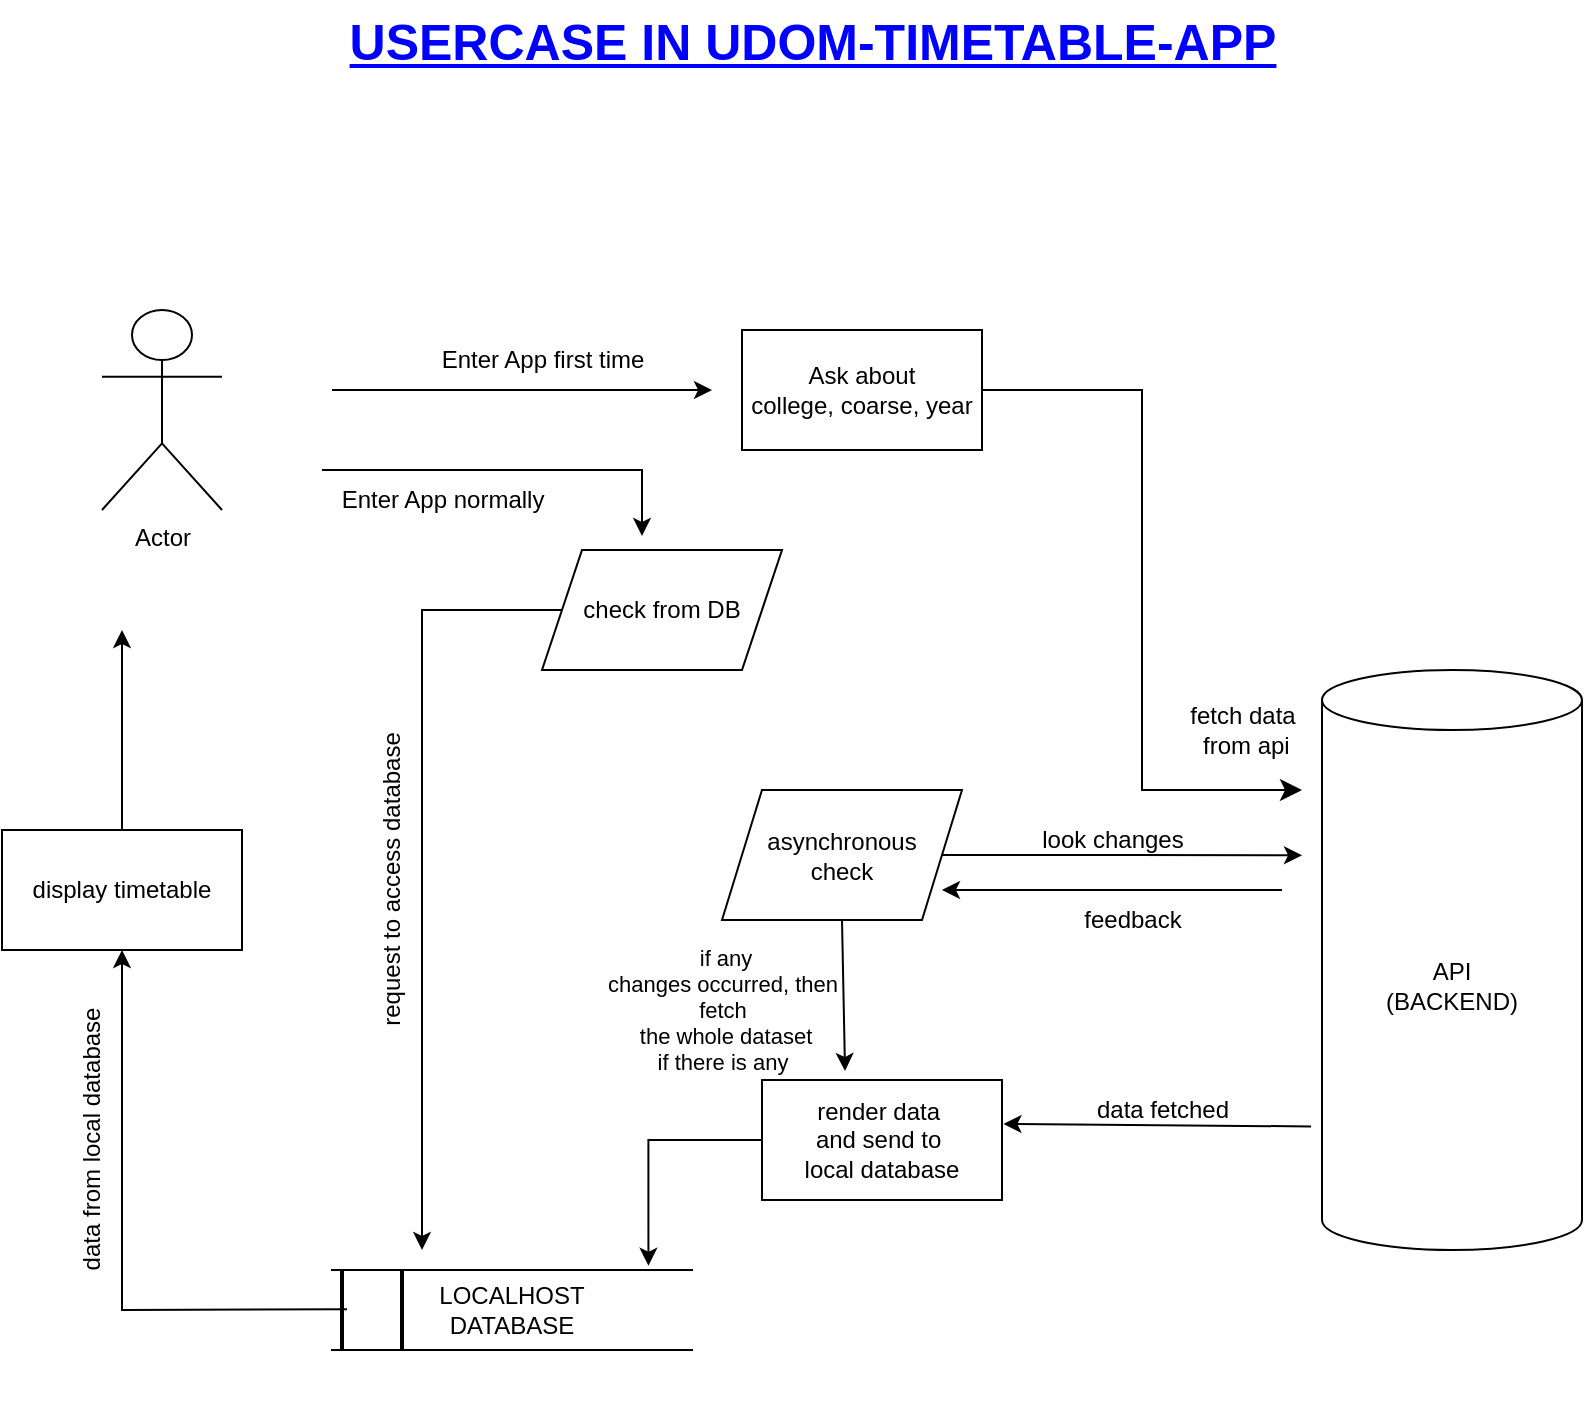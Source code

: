 <mxfile version="24.2.7" type="device">
  <diagram name="Page-1" id="sAeARjEisC57MULs9gea">
    <mxGraphModel dx="1600" dy="885" grid="1" gridSize="10" guides="1" tooltips="1" connect="1" arrows="1" fold="1" page="1" pageScale="1" pageWidth="850" pageHeight="1100" math="0" shadow="0">
      <root>
        <mxCell id="0" />
        <mxCell id="1" parent="0" />
        <mxCell id="SumU2cUbZqGHT67t2i9s-39" value="USERCASE IN UDOM-TIMETABLE-APP" style="text;html=1;align=center;verticalAlign=middle;resizable=0;points=[];autosize=1;strokeColor=none;fillColor=none;fontStyle=5;fontSize=25;fontColor=#0000ff;" vertex="1" parent="1">
          <mxGeometry x="195" y="5" width="480" height="40" as="geometry" />
        </mxCell>
        <mxCell id="SumU2cUbZqGHT67t2i9s-44" value="Actor" style="shape=umlActor;verticalLabelPosition=bottom;verticalAlign=top;html=1;outlineConnect=0;" vertex="1" parent="1">
          <mxGeometry x="80" y="160" width="60" height="100" as="geometry" />
        </mxCell>
        <mxCell id="SumU2cUbZqGHT67t2i9s-46" value="Ask about&lt;div&gt;college, coarse, year&lt;/div&gt;" style="rounded=0;whiteSpace=wrap;html=1;" vertex="1" parent="1">
          <mxGeometry x="400" y="170" width="120" height="60" as="geometry" />
        </mxCell>
        <mxCell id="SumU2cUbZqGHT67t2i9s-49" value="" style="endArrow=classic;html=1;rounded=0;" edge="1" parent="1">
          <mxGeometry width="50" height="50" relative="1" as="geometry">
            <mxPoint x="195" y="200" as="sourcePoint" />
            <mxPoint x="385" y="200" as="targetPoint" />
          </mxGeometry>
        </mxCell>
        <mxCell id="SumU2cUbZqGHT67t2i9s-50" value="Enter App first time" style="text;html=1;align=center;verticalAlign=middle;resizable=0;points=[];autosize=1;strokeColor=none;fillColor=none;" vertex="1" parent="1">
          <mxGeometry x="240" y="170" width="120" height="30" as="geometry" />
        </mxCell>
        <mxCell id="SumU2cUbZqGHT67t2i9s-51" value="API&lt;div&gt;(BACKEND)&lt;/div&gt;" style="shape=cylinder3;whiteSpace=wrap;html=1;boundedLbl=1;backgroundOutline=1;size=15;" vertex="1" parent="1">
          <mxGeometry x="690" y="340" width="130" height="290" as="geometry" />
        </mxCell>
        <mxCell id="SumU2cUbZqGHT67t2i9s-52" value="LOCALHOST&lt;div&gt;DATABASE&lt;/div&gt;" style="shape=partialRectangle;whiteSpace=wrap;html=1;left=0;right=0;fillColor=none;" vertex="1" parent="1">
          <mxGeometry x="195" y="640" width="180" height="40" as="geometry" />
        </mxCell>
        <mxCell id="SumU2cUbZqGHT67t2i9s-55" value="" style="line;strokeWidth=2;direction=south;html=1;" vertex="1" parent="1">
          <mxGeometry x="225" y="640" width="10" height="40" as="geometry" />
        </mxCell>
        <mxCell id="SumU2cUbZqGHT67t2i9s-56" value="" style="line;strokeWidth=2;direction=south;html=1;" vertex="1" parent="1">
          <mxGeometry x="195" y="640" width="10" height="40" as="geometry" />
        </mxCell>
        <mxCell id="SumU2cUbZqGHT67t2i9s-57" value="" style="edgeStyle=elbowEdgeStyle;elbow=horizontal;endArrow=classic;html=1;curved=0;rounded=0;endSize=8;startSize=8;exitX=1;exitY=0.5;exitDx=0;exitDy=0;" edge="1" parent="1" source="SumU2cUbZqGHT67t2i9s-46">
          <mxGeometry width="50" height="50" relative="1" as="geometry">
            <mxPoint x="560" y="260" as="sourcePoint" />
            <mxPoint x="680" y="400" as="targetPoint" />
          </mxGeometry>
        </mxCell>
        <mxCell id="SumU2cUbZqGHT67t2i9s-59" value="fetch data&lt;div&gt;&amp;nbsp;from api&lt;/div&gt;" style="text;html=1;align=center;verticalAlign=middle;resizable=0;points=[];autosize=1;strokeColor=none;fillColor=none;rotation=0;" vertex="1" parent="1">
          <mxGeometry x="610" y="350" width="80" height="40" as="geometry" />
        </mxCell>
        <mxCell id="SumU2cUbZqGHT67t2i9s-60" value="render data&amp;nbsp;&lt;div&gt;and send to&amp;nbsp;&lt;/div&gt;&lt;div&gt;local database&lt;/div&gt;" style="rounded=0;whiteSpace=wrap;html=1;" vertex="1" parent="1">
          <mxGeometry x="410" y="545" width="120" height="60" as="geometry" />
        </mxCell>
        <mxCell id="SumU2cUbZqGHT67t2i9s-61" value="" style="endArrow=classic;html=1;rounded=0;entryX=1.006;entryY=0.366;entryDx=0;entryDy=0;entryPerimeter=0;exitX=-0.042;exitY=0.787;exitDx=0;exitDy=0;exitPerimeter=0;" edge="1" parent="1" source="SumU2cUbZqGHT67t2i9s-51" target="SumU2cUbZqGHT67t2i9s-60">
          <mxGeometry width="50" height="50" relative="1" as="geometry">
            <mxPoint x="680" y="540" as="sourcePoint" />
            <mxPoint x="590" y="410" as="targetPoint" />
          </mxGeometry>
        </mxCell>
        <mxCell id="SumU2cUbZqGHT67t2i9s-64" value="" style="endArrow=classic;html=1;rounded=0;exitX=0;exitY=0;exitDx=0;exitDy=0;exitPerimeter=0;" edge="1" parent="1" source="SumU2cUbZqGHT67t2i9s-65">
          <mxGeometry width="50" height="50" relative="1" as="geometry">
            <mxPoint x="153" y="240" as="sourcePoint" />
            <mxPoint x="350" y="273" as="targetPoint" />
            <Array as="points">
              <mxPoint x="350" y="240" />
            </Array>
          </mxGeometry>
        </mxCell>
        <mxCell id="SumU2cUbZqGHT67t2i9s-65" value="Enter App normally" style="text;html=1;align=center;verticalAlign=middle;resizable=0;points=[];autosize=1;strokeColor=none;fillColor=none;rotation=0;" vertex="1" parent="1">
          <mxGeometry x="190" y="240" width="120" height="30" as="geometry" />
        </mxCell>
        <mxCell id="SumU2cUbZqGHT67t2i9s-66" value="check from DB" style="shape=parallelogram;perimeter=parallelogramPerimeter;whiteSpace=wrap;html=1;fixedSize=1;" vertex="1" parent="1">
          <mxGeometry x="300" y="280" width="120" height="60" as="geometry" />
        </mxCell>
        <mxCell id="SumU2cUbZqGHT67t2i9s-67" value="" style="endArrow=classic;html=1;rounded=0;exitX=0;exitY=0.5;exitDx=0;exitDy=0;" edge="1" parent="1" source="SumU2cUbZqGHT67t2i9s-66">
          <mxGeometry width="50" height="50" relative="1" as="geometry">
            <mxPoint x="110" y="480" as="sourcePoint" />
            <mxPoint x="240" y="630" as="targetPoint" />
            <Array as="points">
              <mxPoint x="240" y="310" />
            </Array>
          </mxGeometry>
        </mxCell>
        <mxCell id="SumU2cUbZqGHT67t2i9s-68" value="request to access database" style="text;html=1;align=center;verticalAlign=middle;resizable=0;points=[];autosize=1;strokeColor=none;fillColor=none;rotation=-90;" vertex="1" parent="1">
          <mxGeometry x="140" y="430" width="170" height="30" as="geometry" />
        </mxCell>
        <mxCell id="SumU2cUbZqGHT67t2i9s-69" value="" style="endArrow=classic;html=1;rounded=0;exitX=0.49;exitY=0.248;exitDx=0;exitDy=0;exitPerimeter=0;" edge="1" parent="1" source="SumU2cUbZqGHT67t2i9s-56">
          <mxGeometry width="50" height="50" relative="1" as="geometry">
            <mxPoint x="410" y="510" as="sourcePoint" />
            <mxPoint x="90" y="480" as="targetPoint" />
            <Array as="points">
              <mxPoint x="90" y="660" />
            </Array>
          </mxGeometry>
        </mxCell>
        <mxCell id="SumU2cUbZqGHT67t2i9s-70" value="display timetable" style="rounded=0;whiteSpace=wrap;html=1;" vertex="1" parent="1">
          <mxGeometry x="30" y="420" width="120" height="60" as="geometry" />
        </mxCell>
        <mxCell id="SumU2cUbZqGHT67t2i9s-71" value="" style="endArrow=classic;html=1;rounded=0;exitX=0.5;exitY=0;exitDx=0;exitDy=0;" edge="1" parent="1" source="SumU2cUbZqGHT67t2i9s-70">
          <mxGeometry width="50" height="50" relative="1" as="geometry">
            <mxPoint x="90" y="410" as="sourcePoint" />
            <mxPoint x="90" y="320" as="targetPoint" />
          </mxGeometry>
        </mxCell>
        <mxCell id="SumU2cUbZqGHT67t2i9s-72" value="data from local database" style="text;html=1;align=center;verticalAlign=middle;resizable=0;points=[];autosize=1;strokeColor=none;fillColor=none;rotation=-90;" vertex="1" parent="1">
          <mxGeometry y="560" width="150" height="30" as="geometry" />
        </mxCell>
        <mxCell id="SumU2cUbZqGHT67t2i9s-73" style="edgeStyle=orthogonalEdgeStyle;rounded=0;orthogonalLoop=1;jettySize=auto;html=1;entryX=0.879;entryY=-0.053;entryDx=0;entryDy=0;entryPerimeter=0;" edge="1" parent="1" source="SumU2cUbZqGHT67t2i9s-60" target="SumU2cUbZqGHT67t2i9s-52">
          <mxGeometry relative="1" as="geometry" />
        </mxCell>
        <mxCell id="SumU2cUbZqGHT67t2i9s-75" style="edgeStyle=orthogonalEdgeStyle;rounded=0;orthogonalLoop=1;jettySize=auto;html=1;exitX=1;exitY=0.5;exitDx=0;exitDy=0;" edge="1" parent="1" source="SumU2cUbZqGHT67t2i9s-74">
          <mxGeometry relative="1" as="geometry">
            <mxPoint x="680" y="432.652" as="targetPoint" />
          </mxGeometry>
        </mxCell>
        <mxCell id="SumU2cUbZqGHT67t2i9s-74" value="asynchronous&lt;div&gt;check&lt;br&gt;&lt;/div&gt;" style="shape=parallelogram;perimeter=parallelogramPerimeter;whiteSpace=wrap;html=1;fixedSize=1;" vertex="1" parent="1">
          <mxGeometry x="390" y="400" width="120" height="65" as="geometry" />
        </mxCell>
        <mxCell id="SumU2cUbZqGHT67t2i9s-76" value="look changes" style="text;html=1;align=center;verticalAlign=middle;resizable=0;points=[];autosize=1;strokeColor=none;fillColor=none;" vertex="1" parent="1">
          <mxGeometry x="540" y="410" width="90" height="30" as="geometry" />
        </mxCell>
        <mxCell id="SumU2cUbZqGHT67t2i9s-77" value="data fetched" style="text;html=1;align=center;verticalAlign=middle;resizable=0;points=[];autosize=1;strokeColor=none;fillColor=none;" vertex="1" parent="1">
          <mxGeometry x="565" y="545" width="90" height="30" as="geometry" />
        </mxCell>
        <mxCell id="SumU2cUbZqGHT67t2i9s-81" value="" style="endArrow=classic;html=1;rounded=0;entryX=0.958;entryY=0.659;entryDx=0;entryDy=0;entryPerimeter=0;" edge="1" parent="1">
          <mxGeometry width="50" height="50" relative="1" as="geometry">
            <mxPoint x="670" y="450" as="sourcePoint" />
            <mxPoint x="499.98" y="449.995" as="targetPoint" />
          </mxGeometry>
        </mxCell>
        <mxCell id="SumU2cUbZqGHT67t2i9s-82" value="feedback" style="text;html=1;align=center;verticalAlign=middle;resizable=0;points=[];autosize=1;strokeColor=none;fillColor=none;" vertex="1" parent="1">
          <mxGeometry x="560" y="450" width="70" height="30" as="geometry" />
        </mxCell>
        <mxCell id="SumU2cUbZqGHT67t2i9s-84" value="" style="endArrow=classic;html=1;rounded=0;exitX=0.5;exitY=1;exitDx=0;exitDy=0;entryX=0.346;entryY=-0.075;entryDx=0;entryDy=0;entryPerimeter=0;" edge="1" parent="1" source="SumU2cUbZqGHT67t2i9s-74" target="SumU2cUbZqGHT67t2i9s-60">
          <mxGeometry width="50" height="50" relative="1" as="geometry">
            <mxPoint x="300" y="520" as="sourcePoint" />
            <mxPoint x="350" y="470" as="targetPoint" />
          </mxGeometry>
        </mxCell>
        <mxCell id="SumU2cUbZqGHT67t2i9s-85" value="&lt;div style=&quot;text-wrap: wrap;&quot;&gt;&lt;br&gt;&lt;/div&gt;" style="text;html=1;align=center;verticalAlign=middle;resizable=0;points=[];autosize=1;strokeColor=none;fillColor=none;" vertex="1" parent="1">
          <mxGeometry x="535" y="680" width="20" height="30" as="geometry" />
        </mxCell>
        <mxCell id="SumU2cUbZqGHT67t2i9s-88" value="&lt;div style=&quot;text-wrap: wrap; font-size: 11px;&quot;&gt;&amp;nbsp;if any changes&amp;nbsp;&lt;span style=&quot;background-color: initial; font-size: 11px;&quot;&gt;occurred,&amp;nbsp;&lt;/span&gt;&lt;span style=&quot;background-color: initial; font-size: 11px;&quot;&gt;then fetch&lt;/span&gt;&lt;/div&gt;&lt;div style=&quot;text-wrap: wrap; font-size: 11px;&quot;&gt;&lt;span style=&quot;background-color: initial; font-size: 11px;&quot;&gt;&amp;nbsp;the whole dataset if&amp;nbsp;&lt;/span&gt;&lt;span style=&quot;background-color: initial; font-size: 11px;&quot;&gt;there is any&lt;/span&gt;&lt;/div&gt;" style="text;html=1;align=center;verticalAlign=middle;resizable=0;points=[];autosize=1;strokeColor=none;fillColor=none;fontSize=11;" vertex="1" parent="1">
          <mxGeometry x="290" y="490" width="200" height="40" as="geometry" />
        </mxCell>
      </root>
    </mxGraphModel>
  </diagram>
</mxfile>
